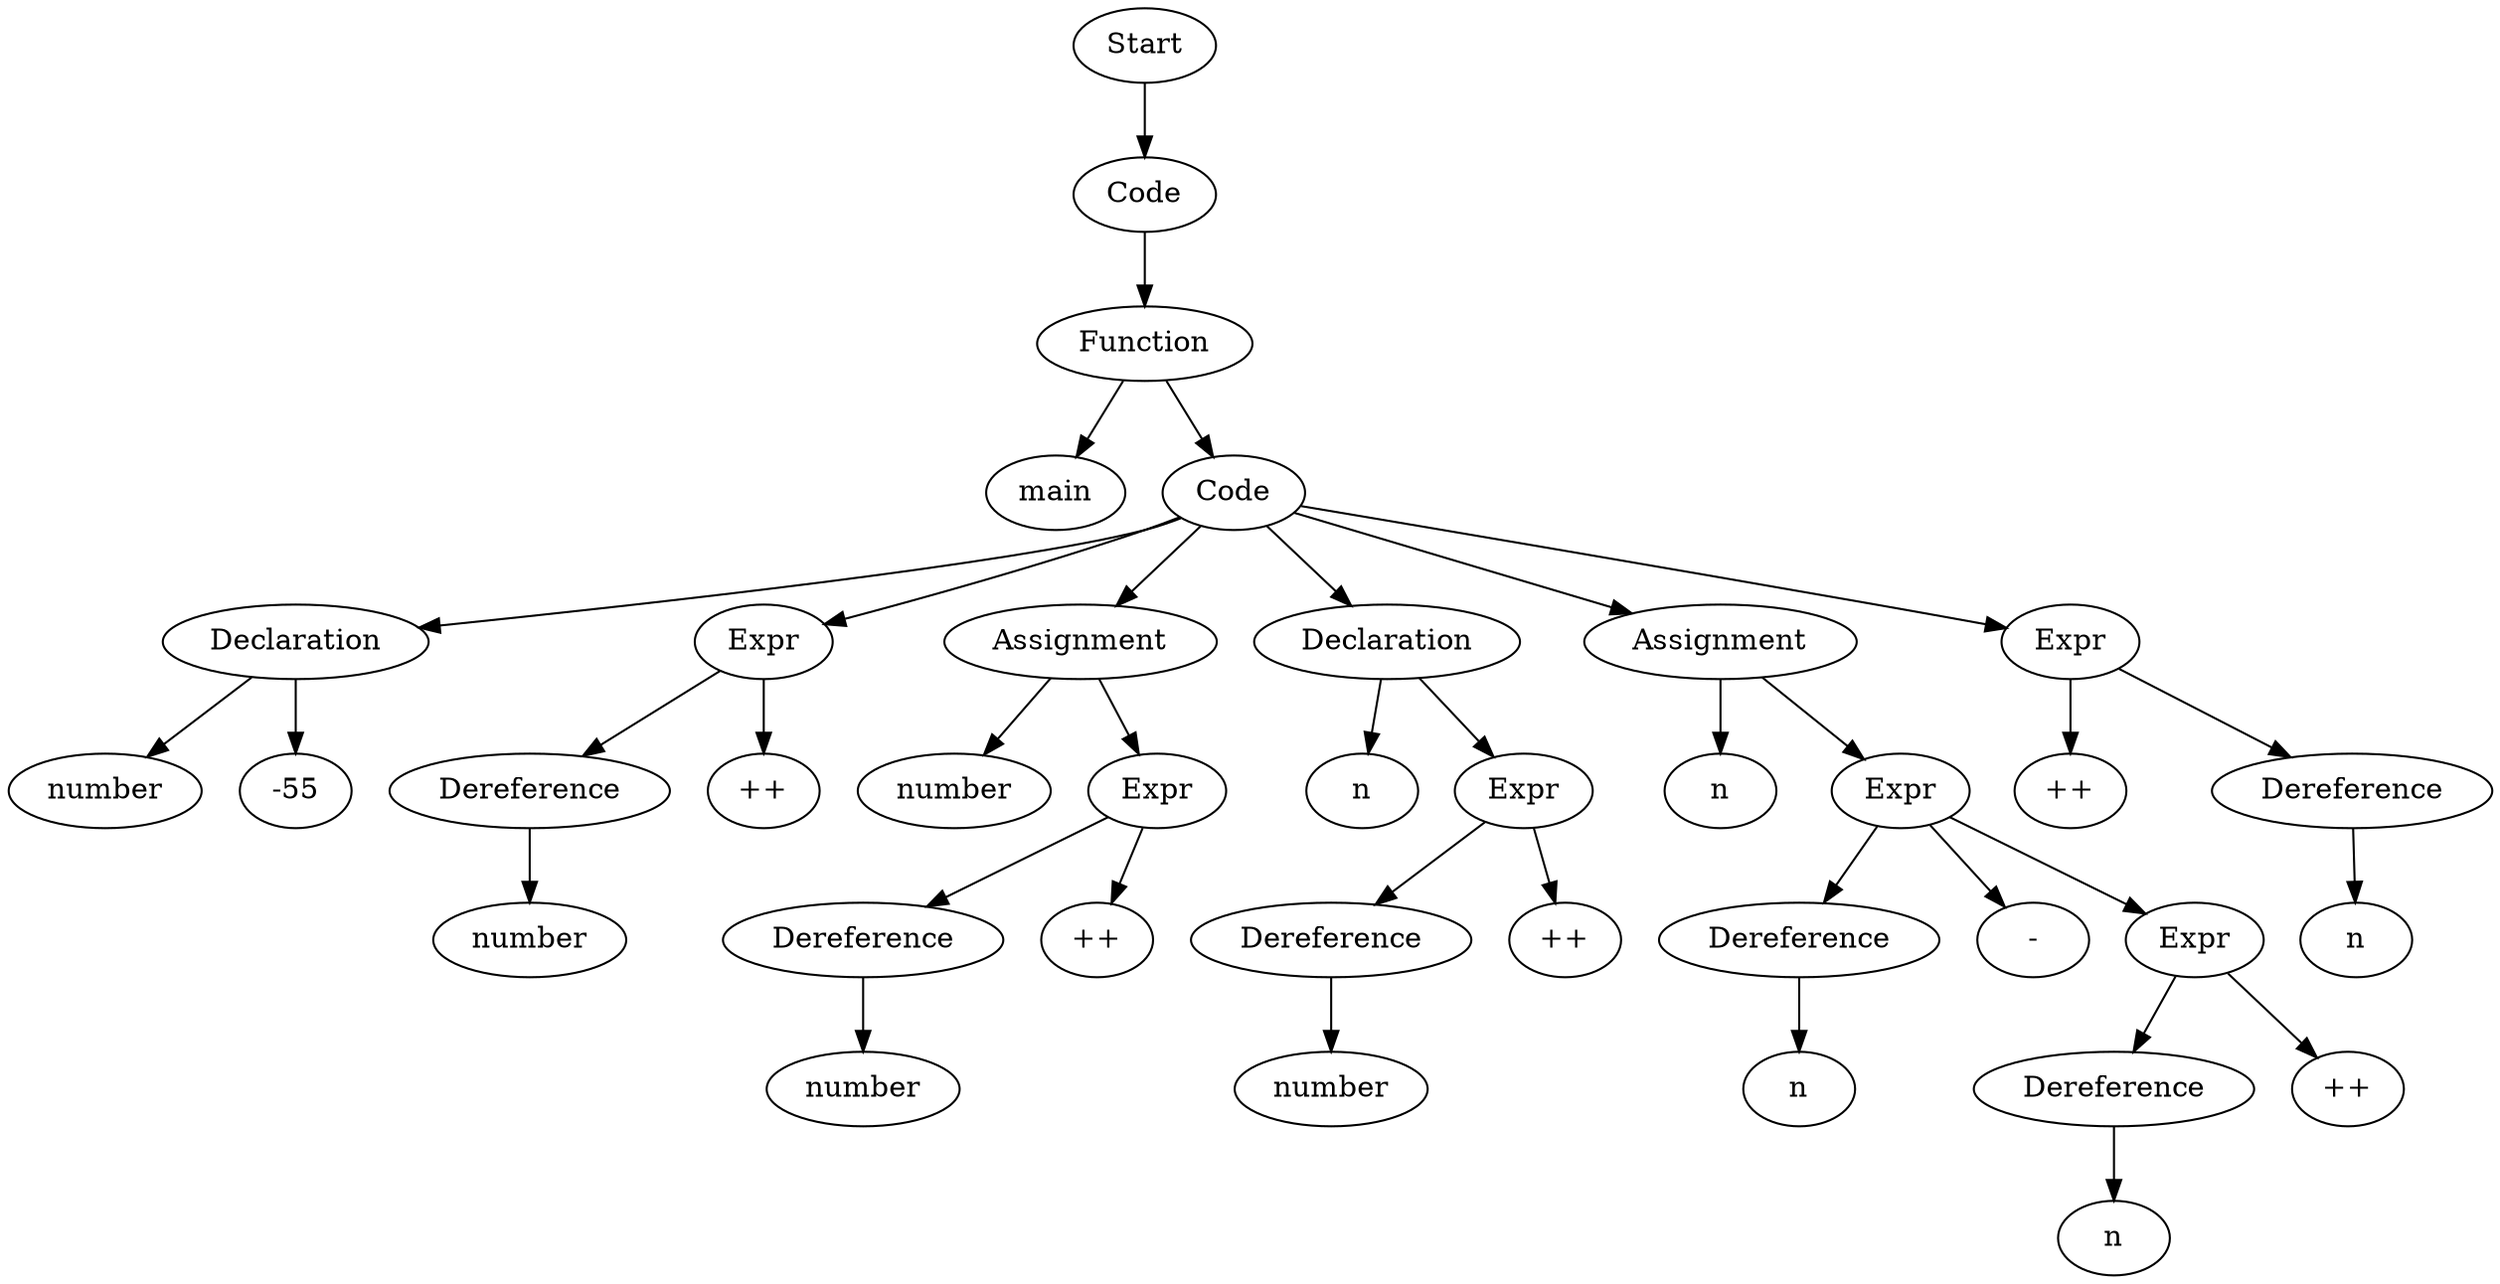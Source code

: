 digraph AST {
  "131430722143376" [label="Start"];
  "131430722143376" -> "131430722148176";
  "131430722148176" [label="Code"];
  "131430722148176" -> "131430722145488";
  "131430722145488" [label="Function"];
  "131430722145488" -> "131430722145968";
  "131430722145488" -> "131430722149664";
  "131430722145968" [label="main"];
  "131430722149664" [label="Code"];
  "131430722149664" -> "131430722150432";
  "131430722149664" -> "131430722145152";
  "131430722149664" -> "131430722149424";
  "131430722149664" -> "131430722144288";
  "131430722149664" -> "131430722154752";
  "131430722149664" -> "131430722155232";
  "131430722150432" [label="Declaration"];
  "131430722150432" -> "131430722154608";
  "131430722150432" -> "131430722147696";
  "131430722154608" [label="number"];
  "131430722147696" [label="-55"];
  "131430722145152" [label="Expr"];
  "131430722145152" -> "131430722155328";
  "131430722145152" -> "131430722143136";
  "131430722155328" [label="Dereference"];
  "131430722155328" -> "131430722142944";
  "131430722142944" [label="number"];
  "131430722143136" [label="++"];
  "131430722149424" [label="Assignment"];
  "131430722149424" -> "131430722144528";
  "131430722149424" -> "131430722144672";
  "131430722144528" [label="number"];
  "131430722144672" [label="Expr"];
  "131430722144672" -> "131430722146832";
  "131430722144672" -> "131430722149088";
  "131430722146832" [label="Dereference"];
  "131430722146832" -> "131430722144192";
  "131430722144192" [label="number"];
  "131430722149088" [label="++"];
  "131430722144288" [label="Declaration"];
  "131430722144288" -> "131430722146688";
  "131430722144288" -> "131430722154560";
  "131430722146688" [label="n"];
  "131430722154560" [label="Expr"];
  "131430722154560" -> "131430722142656";
  "131430722154560" -> "131430722154800";
  "131430722142656" [label="Dereference"];
  "131430722142656" -> "131430722154704";
  "131430722154704" [label="number"];
  "131430722154800" [label="++"];
  "131430722154752" [label="Assignment"];
  "131430722154752" -> "131430722154944";
  "131430722154752" -> "131430722155088";
  "131430722154944" [label="n"];
  "131430722155088" [label="Expr"];
  "131430722155088" -> "131430722144384";
  "131430722155088" -> "131430722155376";
  "131430722155088" -> "131430722155520";
  "131430722144384" [label="Dereference"];
  "131430722144384" -> "131430722155472";
  "131430722155472" [label="n"];
  "131430722155376" [label="-"];
  "131430722155520" [label="Expr"];
  "131430722155520" -> "131430722156288";
  "131430722155520" -> "131430722155712";
  "131430722156288" [label="Dereference"];
  "131430722156288" -> "131430722155616";
  "131430722155616" [label="n"];
  "131430722155712" [label="++"];
  "131430722155232" [label="Expr"];
  "131430722155232" -> "131430722155808";
  "131430722155232" -> "131430722156384";
  "131430722155808" [label="++"];
  "131430722156384" [label="Dereference"];
  "131430722156384" -> "131430722156144";
  "131430722156144" [label="n"];
}
